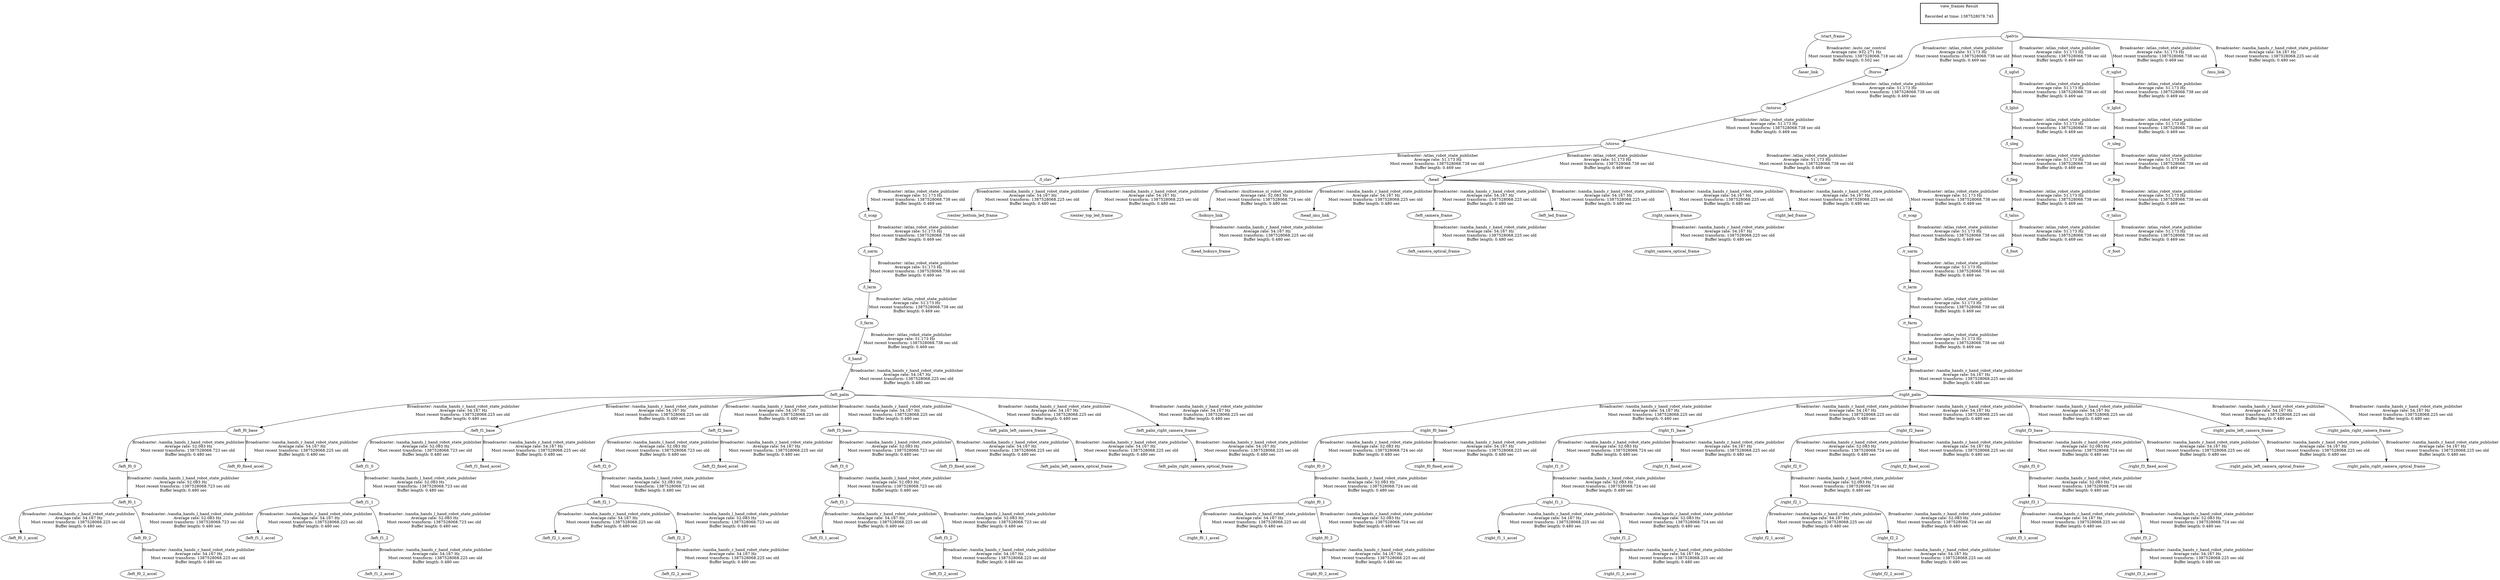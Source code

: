digraph G {
"/start_frame" -> "/laser_link"[label="Broadcaster: /auto_car_control\nAverage rate: 932.271 Hz\nMost recent transform: 1387528068.718 sec old \nBuffer length: 0.502 sec\n"];
"/pelvis" -> "/ltorso"[label="Broadcaster: /atlas_robot_state_publisher\nAverage rate: 51.173 Hz\nMost recent transform: 1387528068.738 sec old \nBuffer length: 0.469 sec\n"];
"/ltorso" -> "/mtorso"[label="Broadcaster: /atlas_robot_state_publisher\nAverage rate: 51.173 Hz\nMost recent transform: 1387528068.738 sec old \nBuffer length: 0.469 sec\n"];
"/mtorso" -> "/utorso"[label="Broadcaster: /atlas_robot_state_publisher\nAverage rate: 51.173 Hz\nMost recent transform: 1387528068.738 sec old \nBuffer length: 0.469 sec\n"];
"/l_uarm" -> "/l_larm"[label="Broadcaster: /atlas_robot_state_publisher\nAverage rate: 51.173 Hz\nMost recent transform: 1387528068.738 sec old \nBuffer length: 0.469 sec\n"];
"/l_scap" -> "/l_uarm"[label="Broadcaster: /atlas_robot_state_publisher\nAverage rate: 51.173 Hz\nMost recent transform: 1387528068.738 sec old \nBuffer length: 0.469 sec\n"];
"/l_clav" -> "/l_scap"[label="Broadcaster: /atlas_robot_state_publisher\nAverage rate: 51.173 Hz\nMost recent transform: 1387528068.738 sec old \nBuffer length: 0.469 sec\n"];
"/l_farm" -> "/l_hand"[label="Broadcaster: /atlas_robot_state_publisher\nAverage rate: 51.173 Hz\nMost recent transform: 1387528068.738 sec old \nBuffer length: 0.469 sec\n"];
"/l_larm" -> "/l_farm"[label="Broadcaster: /atlas_robot_state_publisher\nAverage rate: 51.173 Hz\nMost recent transform: 1387528068.738 sec old \nBuffer length: 0.469 sec\n"];
"/utorso" -> "/l_clav"[label="Broadcaster: /atlas_robot_state_publisher\nAverage rate: 51.173 Hz\nMost recent transform: 1387528068.738 sec old \nBuffer length: 0.469 sec\n"];
"/l_uleg" -> "/l_lleg"[label="Broadcaster: /atlas_robot_state_publisher\nAverage rate: 51.173 Hz\nMost recent transform: 1387528068.738 sec old \nBuffer length: 0.469 sec\n"];
"/l_lglut" -> "/l_uleg"[label="Broadcaster: /atlas_robot_state_publisher\nAverage rate: 51.173 Hz\nMost recent transform: 1387528068.738 sec old \nBuffer length: 0.469 sec\n"];
"/l_talus" -> "/l_foot"[label="Broadcaster: /atlas_robot_state_publisher\nAverage rate: 51.173 Hz\nMost recent transform: 1387528068.738 sec old \nBuffer length: 0.469 sec\n"];
"/l_lleg" -> "/l_talus"[label="Broadcaster: /atlas_robot_state_publisher\nAverage rate: 51.173 Hz\nMost recent transform: 1387528068.738 sec old \nBuffer length: 0.469 sec\n"];
"/l_uglut" -> "/l_lglut"[label="Broadcaster: /atlas_robot_state_publisher\nAverage rate: 51.173 Hz\nMost recent transform: 1387528068.738 sec old \nBuffer length: 0.469 sec\n"];
"/pelvis" -> "/l_uglut"[label="Broadcaster: /atlas_robot_state_publisher\nAverage rate: 51.173 Hz\nMost recent transform: 1387528068.738 sec old \nBuffer length: 0.469 sec\n"];
"/utorso" -> "/head"[label="Broadcaster: /atlas_robot_state_publisher\nAverage rate: 51.173 Hz\nMost recent transform: 1387528068.738 sec old \nBuffer length: 0.469 sec\n"];
"/r_uarm" -> "/r_larm"[label="Broadcaster: /atlas_robot_state_publisher\nAverage rate: 51.173 Hz\nMost recent transform: 1387528068.738 sec old \nBuffer length: 0.469 sec\n"];
"/r_scap" -> "/r_uarm"[label="Broadcaster: /atlas_robot_state_publisher\nAverage rate: 51.173 Hz\nMost recent transform: 1387528068.738 sec old \nBuffer length: 0.469 sec\n"];
"/r_clav" -> "/r_scap"[label="Broadcaster: /atlas_robot_state_publisher\nAverage rate: 51.173 Hz\nMost recent transform: 1387528068.738 sec old \nBuffer length: 0.469 sec\n"];
"/r_farm" -> "/r_hand"[label="Broadcaster: /atlas_robot_state_publisher\nAverage rate: 51.173 Hz\nMost recent transform: 1387528068.738 sec old \nBuffer length: 0.469 sec\n"];
"/r_larm" -> "/r_farm"[label="Broadcaster: /atlas_robot_state_publisher\nAverage rate: 51.173 Hz\nMost recent transform: 1387528068.738 sec old \nBuffer length: 0.469 sec\n"];
"/utorso" -> "/r_clav"[label="Broadcaster: /atlas_robot_state_publisher\nAverage rate: 51.173 Hz\nMost recent transform: 1387528068.738 sec old \nBuffer length: 0.469 sec\n"];
"/r_uleg" -> "/r_lleg"[label="Broadcaster: /atlas_robot_state_publisher\nAverage rate: 51.173 Hz\nMost recent transform: 1387528068.738 sec old \nBuffer length: 0.469 sec\n"];
"/r_lglut" -> "/r_uleg"[label="Broadcaster: /atlas_robot_state_publisher\nAverage rate: 51.173 Hz\nMost recent transform: 1387528068.738 sec old \nBuffer length: 0.469 sec\n"];
"/r_talus" -> "/r_foot"[label="Broadcaster: /atlas_robot_state_publisher\nAverage rate: 51.173 Hz\nMost recent transform: 1387528068.738 sec old \nBuffer length: 0.469 sec\n"];
"/r_lleg" -> "/r_talus"[label="Broadcaster: /atlas_robot_state_publisher\nAverage rate: 51.173 Hz\nMost recent transform: 1387528068.738 sec old \nBuffer length: 0.469 sec\n"];
"/r_uglut" -> "/r_lglut"[label="Broadcaster: /atlas_robot_state_publisher\nAverage rate: 51.173 Hz\nMost recent transform: 1387528068.738 sec old \nBuffer length: 0.469 sec\n"];
"/pelvis" -> "/r_uglut"[label="Broadcaster: /atlas_robot_state_publisher\nAverage rate: 51.173 Hz\nMost recent transform: 1387528068.738 sec old \nBuffer length: 0.469 sec\n"];
"/head" -> "/center_bottom_led_frame"[label="Broadcaster: /sandia_hands_r_hand_robot_state_publisher\nAverage rate: 54.167 Hz\nMost recent transform: 1387528068.225 sec old \nBuffer length: 0.480 sec\n"];
"/head" -> "/center_top_led_frame"[label="Broadcaster: /sandia_hands_r_hand_robot_state_publisher\nAverage rate: 54.167 Hz\nMost recent transform: 1387528068.225 sec old \nBuffer length: 0.480 sec\n"];
"/hokuyo_link" -> "/head_hokuyo_frame"[label="Broadcaster: /sandia_hands_r_hand_robot_state_publisher\nAverage rate: 54.167 Hz\nMost recent transform: 1387528068.225 sec old \nBuffer length: 0.480 sec\n"];
"/head" -> "/hokuyo_link"[label="Broadcaster: /multisense_sl_robot_state_publisher\nAverage rate: 52.083 Hz\nMost recent transform: 1387528068.724 sec old \nBuffer length: 0.480 sec\n"];
"/head" -> "/head_imu_link"[label="Broadcaster: /sandia_hands_r_hand_robot_state_publisher\nAverage rate: 54.167 Hz\nMost recent transform: 1387528068.225 sec old \nBuffer length: 0.480 sec\n"];
"/pelvis" -> "/imu_link"[label="Broadcaster: /sandia_hands_r_hand_robot_state_publisher\nAverage rate: 54.167 Hz\nMost recent transform: 1387528068.225 sec old \nBuffer length: 0.480 sec\n"];
"/head" -> "/left_camera_frame"[label="Broadcaster: /sandia_hands_r_hand_robot_state_publisher\nAverage rate: 54.167 Hz\nMost recent transform: 1387528068.225 sec old \nBuffer length: 0.480 sec\n"];
"/left_camera_frame" -> "/left_camera_optical_frame"[label="Broadcaster: /sandia_hands_r_hand_robot_state_publisher\nAverage rate: 54.167 Hz\nMost recent transform: 1387528068.225 sec old \nBuffer length: 0.480 sec\n"];
"/left_f0_1" -> "/left_f0_1_accel"[label="Broadcaster: /sandia_hands_r_hand_robot_state_publisher\nAverage rate: 54.167 Hz\nMost recent transform: 1387528068.225 sec old \nBuffer length: 0.480 sec\n"];
"/left_f0_0" -> "/left_f0_1"[label="Broadcaster: /sandia_hands_l_hand_robot_state_publisher\nAverage rate: 52.083 Hz\nMost recent transform: 1387528068.723 sec old \nBuffer length: 0.480 sec\n"];
"/left_f0_2" -> "/left_f0_2_accel"[label="Broadcaster: /sandia_hands_r_hand_robot_state_publisher\nAverage rate: 54.167 Hz\nMost recent transform: 1387528068.225 sec old \nBuffer length: 0.480 sec\n"];
"/left_f0_1" -> "/left_f0_2"[label="Broadcaster: /sandia_hands_l_hand_robot_state_publisher\nAverage rate: 52.083 Hz\nMost recent transform: 1387528068.723 sec old \nBuffer length: 0.480 sec\n"];
"/left_palm" -> "/left_f0_base"[label="Broadcaster: /sandia_hands_r_hand_robot_state_publisher\nAverage rate: 54.167 Hz\nMost recent transform: 1387528068.225 sec old \nBuffer length: 0.480 sec\n"];
"/l_hand" -> "/left_palm"[label="Broadcaster: /sandia_hands_r_hand_robot_state_publisher\nAverage rate: 54.167 Hz\nMost recent transform: 1387528068.225 sec old \nBuffer length: 0.480 sec\n"];
"/left_f0_base" -> "/left_f0_fixed_accel"[label="Broadcaster: /sandia_hands_r_hand_robot_state_publisher\nAverage rate: 54.167 Hz\nMost recent transform: 1387528068.225 sec old \nBuffer length: 0.480 sec\n"];
"/left_f1_1" -> "/left_f1_1_accel"[label="Broadcaster: /sandia_hands_r_hand_robot_state_publisher\nAverage rate: 54.167 Hz\nMost recent transform: 1387528068.225 sec old \nBuffer length: 0.480 sec\n"];
"/left_f1_0" -> "/left_f1_1"[label="Broadcaster: /sandia_hands_l_hand_robot_state_publisher\nAverage rate: 52.083 Hz\nMost recent transform: 1387528068.723 sec old \nBuffer length: 0.480 sec\n"];
"/left_f1_2" -> "/left_f1_2_accel"[label="Broadcaster: /sandia_hands_r_hand_robot_state_publisher\nAverage rate: 54.167 Hz\nMost recent transform: 1387528068.225 sec old \nBuffer length: 0.480 sec\n"];
"/left_f1_1" -> "/left_f1_2"[label="Broadcaster: /sandia_hands_l_hand_robot_state_publisher\nAverage rate: 52.083 Hz\nMost recent transform: 1387528068.723 sec old \nBuffer length: 0.480 sec\n"];
"/left_palm" -> "/left_f1_base"[label="Broadcaster: /sandia_hands_r_hand_robot_state_publisher\nAverage rate: 54.167 Hz\nMost recent transform: 1387528068.225 sec old \nBuffer length: 0.480 sec\n"];
"/left_f1_base" -> "/left_f1_fixed_accel"[label="Broadcaster: /sandia_hands_r_hand_robot_state_publisher\nAverage rate: 54.167 Hz\nMost recent transform: 1387528068.225 sec old \nBuffer length: 0.480 sec\n"];
"/left_f2_1" -> "/left_f2_1_accel"[label="Broadcaster: /sandia_hands_r_hand_robot_state_publisher\nAverage rate: 54.167 Hz\nMost recent transform: 1387528068.225 sec old \nBuffer length: 0.480 sec\n"];
"/left_f2_0" -> "/left_f2_1"[label="Broadcaster: /sandia_hands_l_hand_robot_state_publisher\nAverage rate: 52.083 Hz\nMost recent transform: 1387528068.723 sec old \nBuffer length: 0.480 sec\n"];
"/left_f2_2" -> "/left_f2_2_accel"[label="Broadcaster: /sandia_hands_r_hand_robot_state_publisher\nAverage rate: 54.167 Hz\nMost recent transform: 1387528068.225 sec old \nBuffer length: 0.480 sec\n"];
"/left_f2_1" -> "/left_f2_2"[label="Broadcaster: /sandia_hands_l_hand_robot_state_publisher\nAverage rate: 52.083 Hz\nMost recent transform: 1387528068.723 sec old \nBuffer length: 0.480 sec\n"];
"/left_palm" -> "/left_f2_base"[label="Broadcaster: /sandia_hands_r_hand_robot_state_publisher\nAverage rate: 54.167 Hz\nMost recent transform: 1387528068.225 sec old \nBuffer length: 0.480 sec\n"];
"/left_f2_base" -> "/left_f2_fixed_accel"[label="Broadcaster: /sandia_hands_r_hand_robot_state_publisher\nAverage rate: 54.167 Hz\nMost recent transform: 1387528068.225 sec old \nBuffer length: 0.480 sec\n"];
"/left_f3_1" -> "/left_f3_1_accel"[label="Broadcaster: /sandia_hands_r_hand_robot_state_publisher\nAverage rate: 54.167 Hz\nMost recent transform: 1387528068.225 sec old \nBuffer length: 0.480 sec\n"];
"/left_f3_0" -> "/left_f3_1"[label="Broadcaster: /sandia_hands_l_hand_robot_state_publisher\nAverage rate: 52.083 Hz\nMost recent transform: 1387528068.723 sec old \nBuffer length: 0.480 sec\n"];
"/left_f3_2" -> "/left_f3_2_accel"[label="Broadcaster: /sandia_hands_r_hand_robot_state_publisher\nAverage rate: 54.167 Hz\nMost recent transform: 1387528068.225 sec old \nBuffer length: 0.480 sec\n"];
"/left_f3_1" -> "/left_f3_2"[label="Broadcaster: /sandia_hands_l_hand_robot_state_publisher\nAverage rate: 52.083 Hz\nMost recent transform: 1387528068.723 sec old \nBuffer length: 0.480 sec\n"];
"/left_palm" -> "/left_f3_base"[label="Broadcaster: /sandia_hands_r_hand_robot_state_publisher\nAverage rate: 54.167 Hz\nMost recent transform: 1387528068.225 sec old \nBuffer length: 0.480 sec\n"];
"/left_f3_base" -> "/left_f3_fixed_accel"[label="Broadcaster: /sandia_hands_r_hand_robot_state_publisher\nAverage rate: 54.167 Hz\nMost recent transform: 1387528068.225 sec old \nBuffer length: 0.480 sec\n"];
"/head" -> "/left_led_frame"[label="Broadcaster: /sandia_hands_r_hand_robot_state_publisher\nAverage rate: 54.167 Hz\nMost recent transform: 1387528068.225 sec old \nBuffer length: 0.480 sec\n"];
"/left_palm" -> "/left_palm_left_camera_frame"[label="Broadcaster: /sandia_hands_r_hand_robot_state_publisher\nAverage rate: 54.167 Hz\nMost recent transform: 1387528068.225 sec old \nBuffer length: 0.480 sec\n"];
"/left_palm_left_camera_frame" -> "/left_palm_left_camera_optical_frame"[label="Broadcaster: /sandia_hands_r_hand_robot_state_publisher\nAverage rate: 54.167 Hz\nMost recent transform: 1387528068.225 sec old \nBuffer length: 0.480 sec\n"];
"/left_palm" -> "/left_palm_right_camera_frame"[label="Broadcaster: /sandia_hands_r_hand_robot_state_publisher\nAverage rate: 54.167 Hz\nMost recent transform: 1387528068.225 sec old \nBuffer length: 0.480 sec\n"];
"/left_palm_right_camera_frame" -> "/left_palm_right_camera_optical_frame"[label="Broadcaster: /sandia_hands_r_hand_robot_state_publisher\nAverage rate: 54.167 Hz\nMost recent transform: 1387528068.225 sec old \nBuffer length: 0.480 sec\n"];
"/head" -> "/right_camera_frame"[label="Broadcaster: /sandia_hands_r_hand_robot_state_publisher\nAverage rate: 54.167 Hz\nMost recent transform: 1387528068.225 sec old \nBuffer length: 0.480 sec\n"];
"/right_camera_frame" -> "/right_camera_optical_frame"[label="Broadcaster: /sandia_hands_r_hand_robot_state_publisher\nAverage rate: 54.167 Hz\nMost recent transform: 1387528068.225 sec old \nBuffer length: 0.480 sec\n"];
"/right_f0_1" -> "/right_f0_1_accel"[label="Broadcaster: /sandia_hands_r_hand_robot_state_publisher\nAverage rate: 54.167 Hz\nMost recent transform: 1387528068.225 sec old \nBuffer length: 0.480 sec\n"];
"/right_f0_0" -> "/right_f0_1"[label="Broadcaster: /sandia_hands_r_hand_robot_state_publisher\nAverage rate: 52.083 Hz\nMost recent transform: 1387528068.724 sec old \nBuffer length: 0.480 sec\n"];
"/right_f0_2" -> "/right_f0_2_accel"[label="Broadcaster: /sandia_hands_r_hand_robot_state_publisher\nAverage rate: 54.167 Hz\nMost recent transform: 1387528068.225 sec old \nBuffer length: 0.480 sec\n"];
"/right_f0_1" -> "/right_f0_2"[label="Broadcaster: /sandia_hands_r_hand_robot_state_publisher\nAverage rate: 52.083 Hz\nMost recent transform: 1387528068.724 sec old \nBuffer length: 0.480 sec\n"];
"/right_palm" -> "/right_f0_base"[label="Broadcaster: /sandia_hands_r_hand_robot_state_publisher\nAverage rate: 54.167 Hz\nMost recent transform: 1387528068.225 sec old \nBuffer length: 0.480 sec\n"];
"/r_hand" -> "/right_palm"[label="Broadcaster: /sandia_hands_r_hand_robot_state_publisher\nAverage rate: 54.167 Hz\nMost recent transform: 1387528068.225 sec old \nBuffer length: 0.480 sec\n"];
"/right_f0_base" -> "/right_f0_fixed_accel"[label="Broadcaster: /sandia_hands_r_hand_robot_state_publisher\nAverage rate: 54.167 Hz\nMost recent transform: 1387528068.225 sec old \nBuffer length: 0.480 sec\n"];
"/right_f1_1" -> "/right_f1_1_accel"[label="Broadcaster: /sandia_hands_r_hand_robot_state_publisher\nAverage rate: 54.167 Hz\nMost recent transform: 1387528068.225 sec old \nBuffer length: 0.480 sec\n"];
"/right_f1_0" -> "/right_f1_1"[label="Broadcaster: /sandia_hands_r_hand_robot_state_publisher\nAverage rate: 52.083 Hz\nMost recent transform: 1387528068.724 sec old \nBuffer length: 0.480 sec\n"];
"/right_f1_2" -> "/right_f1_2_accel"[label="Broadcaster: /sandia_hands_r_hand_robot_state_publisher\nAverage rate: 54.167 Hz\nMost recent transform: 1387528068.225 sec old \nBuffer length: 0.480 sec\n"];
"/right_f1_1" -> "/right_f1_2"[label="Broadcaster: /sandia_hands_r_hand_robot_state_publisher\nAverage rate: 52.083 Hz\nMost recent transform: 1387528068.724 sec old \nBuffer length: 0.480 sec\n"];
"/right_palm" -> "/right_f1_base"[label="Broadcaster: /sandia_hands_r_hand_robot_state_publisher\nAverage rate: 54.167 Hz\nMost recent transform: 1387528068.225 sec old \nBuffer length: 0.480 sec\n"];
"/right_f1_base" -> "/right_f1_fixed_accel"[label="Broadcaster: /sandia_hands_r_hand_robot_state_publisher\nAverage rate: 54.167 Hz\nMost recent transform: 1387528068.225 sec old \nBuffer length: 0.480 sec\n"];
"/right_f2_1" -> "/right_f2_1_accel"[label="Broadcaster: /sandia_hands_r_hand_robot_state_publisher\nAverage rate: 54.167 Hz\nMost recent transform: 1387528068.225 sec old \nBuffer length: 0.480 sec\n"];
"/right_f2_0" -> "/right_f2_1"[label="Broadcaster: /sandia_hands_r_hand_robot_state_publisher\nAverage rate: 52.083 Hz\nMost recent transform: 1387528068.724 sec old \nBuffer length: 0.480 sec\n"];
"/right_f2_2" -> "/right_f2_2_accel"[label="Broadcaster: /sandia_hands_r_hand_robot_state_publisher\nAverage rate: 54.167 Hz\nMost recent transform: 1387528068.225 sec old \nBuffer length: 0.480 sec\n"];
"/right_f2_1" -> "/right_f2_2"[label="Broadcaster: /sandia_hands_r_hand_robot_state_publisher\nAverage rate: 52.083 Hz\nMost recent transform: 1387528068.724 sec old \nBuffer length: 0.480 sec\n"];
"/right_palm" -> "/right_f2_base"[label="Broadcaster: /sandia_hands_r_hand_robot_state_publisher\nAverage rate: 54.167 Hz\nMost recent transform: 1387528068.225 sec old \nBuffer length: 0.480 sec\n"];
"/right_f2_base" -> "/right_f2_fixed_accel"[label="Broadcaster: /sandia_hands_r_hand_robot_state_publisher\nAverage rate: 54.167 Hz\nMost recent transform: 1387528068.225 sec old \nBuffer length: 0.480 sec\n"];
"/right_f3_1" -> "/right_f3_1_accel"[label="Broadcaster: /sandia_hands_r_hand_robot_state_publisher\nAverage rate: 54.167 Hz\nMost recent transform: 1387528068.225 sec old \nBuffer length: 0.480 sec\n"];
"/right_f3_0" -> "/right_f3_1"[label="Broadcaster: /sandia_hands_r_hand_robot_state_publisher\nAverage rate: 52.083 Hz\nMost recent transform: 1387528068.724 sec old \nBuffer length: 0.480 sec\n"];
"/right_f3_2" -> "/right_f3_2_accel"[label="Broadcaster: /sandia_hands_r_hand_robot_state_publisher\nAverage rate: 54.167 Hz\nMost recent transform: 1387528068.225 sec old \nBuffer length: 0.480 sec\n"];
"/right_f3_1" -> "/right_f3_2"[label="Broadcaster: /sandia_hands_r_hand_robot_state_publisher\nAverage rate: 52.083 Hz\nMost recent transform: 1387528068.724 sec old \nBuffer length: 0.480 sec\n"];
"/right_palm" -> "/right_f3_base"[label="Broadcaster: /sandia_hands_r_hand_robot_state_publisher\nAverage rate: 54.167 Hz\nMost recent transform: 1387528068.225 sec old \nBuffer length: 0.480 sec\n"];
"/right_f3_base" -> "/right_f3_fixed_accel"[label="Broadcaster: /sandia_hands_r_hand_robot_state_publisher\nAverage rate: 54.167 Hz\nMost recent transform: 1387528068.225 sec old \nBuffer length: 0.480 sec\n"];
"/head" -> "/right_led_frame"[label="Broadcaster: /sandia_hands_r_hand_robot_state_publisher\nAverage rate: 54.167 Hz\nMost recent transform: 1387528068.225 sec old \nBuffer length: 0.480 sec\n"];
"/right_palm" -> "/right_palm_left_camera_frame"[label="Broadcaster: /sandia_hands_r_hand_robot_state_publisher\nAverage rate: 54.167 Hz\nMost recent transform: 1387528068.225 sec old \nBuffer length: 0.480 sec\n"];
"/right_palm_left_camera_frame" -> "/right_palm_left_camera_optical_frame"[label="Broadcaster: /sandia_hands_r_hand_robot_state_publisher\nAverage rate: 54.167 Hz\nMost recent transform: 1387528068.225 sec old \nBuffer length: 0.480 sec\n"];
"/right_palm" -> "/right_palm_right_camera_frame"[label="Broadcaster: /sandia_hands_r_hand_robot_state_publisher\nAverage rate: 54.167 Hz\nMost recent transform: 1387528068.225 sec old \nBuffer length: 0.480 sec\n"];
"/right_palm_right_camera_frame" -> "/right_palm_right_camera_optical_frame"[label="Broadcaster: /sandia_hands_r_hand_robot_state_publisher\nAverage rate: 54.167 Hz\nMost recent transform: 1387528068.225 sec old \nBuffer length: 0.480 sec\n"];
"/right_f0_base" -> "/right_f0_0"[label="Broadcaster: /sandia_hands_r_hand_robot_state_publisher\nAverage rate: 52.083 Hz\nMost recent transform: 1387528068.724 sec old \nBuffer length: 0.480 sec\n"];
"/right_f1_base" -> "/right_f1_0"[label="Broadcaster: /sandia_hands_r_hand_robot_state_publisher\nAverage rate: 52.083 Hz\nMost recent transform: 1387528068.724 sec old \nBuffer length: 0.480 sec\n"];
"/right_f2_base" -> "/right_f2_0"[label="Broadcaster: /sandia_hands_r_hand_robot_state_publisher\nAverage rate: 52.083 Hz\nMost recent transform: 1387528068.724 sec old \nBuffer length: 0.480 sec\n"];
"/right_f3_base" -> "/right_f3_0"[label="Broadcaster: /sandia_hands_r_hand_robot_state_publisher\nAverage rate: 52.083 Hz\nMost recent transform: 1387528068.724 sec old \nBuffer length: 0.480 sec\n"];
"/left_f0_base" -> "/left_f0_0"[label="Broadcaster: /sandia_hands_l_hand_robot_state_publisher\nAverage rate: 52.083 Hz\nMost recent transform: 1387528068.723 sec old \nBuffer length: 0.480 sec\n"];
"/left_f1_base" -> "/left_f1_0"[label="Broadcaster: /sandia_hands_l_hand_robot_state_publisher\nAverage rate: 52.083 Hz\nMost recent transform: 1387528068.723 sec old \nBuffer length: 0.480 sec\n"];
"/left_f2_base" -> "/left_f2_0"[label="Broadcaster: /sandia_hands_l_hand_robot_state_publisher\nAverage rate: 52.083 Hz\nMost recent transform: 1387528068.723 sec old \nBuffer length: 0.480 sec\n"];
"/left_f3_base" -> "/left_f3_0"[label="Broadcaster: /sandia_hands_l_hand_robot_state_publisher\nAverage rate: 52.083 Hz\nMost recent transform: 1387528068.723 sec old \nBuffer length: 0.480 sec\n"];
edge [style=invis];
 subgraph cluster_legend { style=bold; color=black; label ="view_frames Result";
"Recorded at time: 1387528078.745"[ shape=plaintext ] ;
 }->"/start_frame";
edge [style=invis];
 subgraph cluster_legend { style=bold; color=black; label ="view_frames Result";
"Recorded at time: 1387528078.745"[ shape=plaintext ] ;
 }->"/pelvis";
}